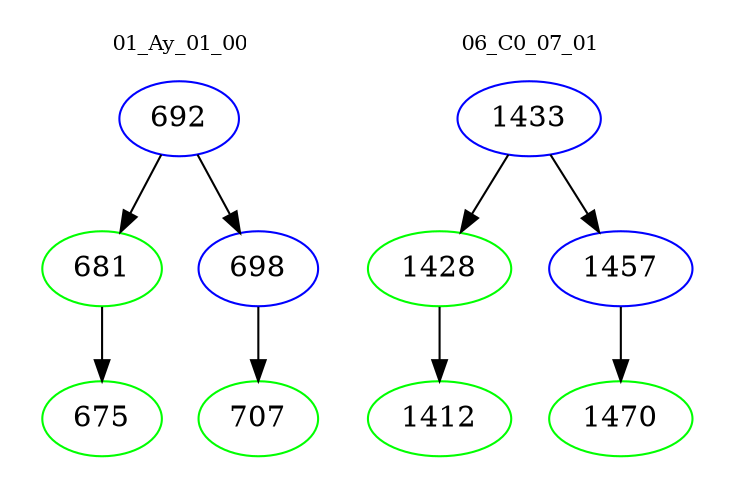 digraph{
subgraph cluster_0 {
color = white
label = "01_Ay_01_00";
fontsize=10;
T0_692 [label="692", color="blue"]
T0_692 -> T0_681 [color="black"]
T0_681 [label="681", color="green"]
T0_681 -> T0_675 [color="black"]
T0_675 [label="675", color="green"]
T0_692 -> T0_698 [color="black"]
T0_698 [label="698", color="blue"]
T0_698 -> T0_707 [color="black"]
T0_707 [label="707", color="green"]
}
subgraph cluster_1 {
color = white
label = "06_C0_07_01";
fontsize=10;
T1_1433 [label="1433", color="blue"]
T1_1433 -> T1_1428 [color="black"]
T1_1428 [label="1428", color="green"]
T1_1428 -> T1_1412 [color="black"]
T1_1412 [label="1412", color="green"]
T1_1433 -> T1_1457 [color="black"]
T1_1457 [label="1457", color="blue"]
T1_1457 -> T1_1470 [color="black"]
T1_1470 [label="1470", color="green"]
}
}
